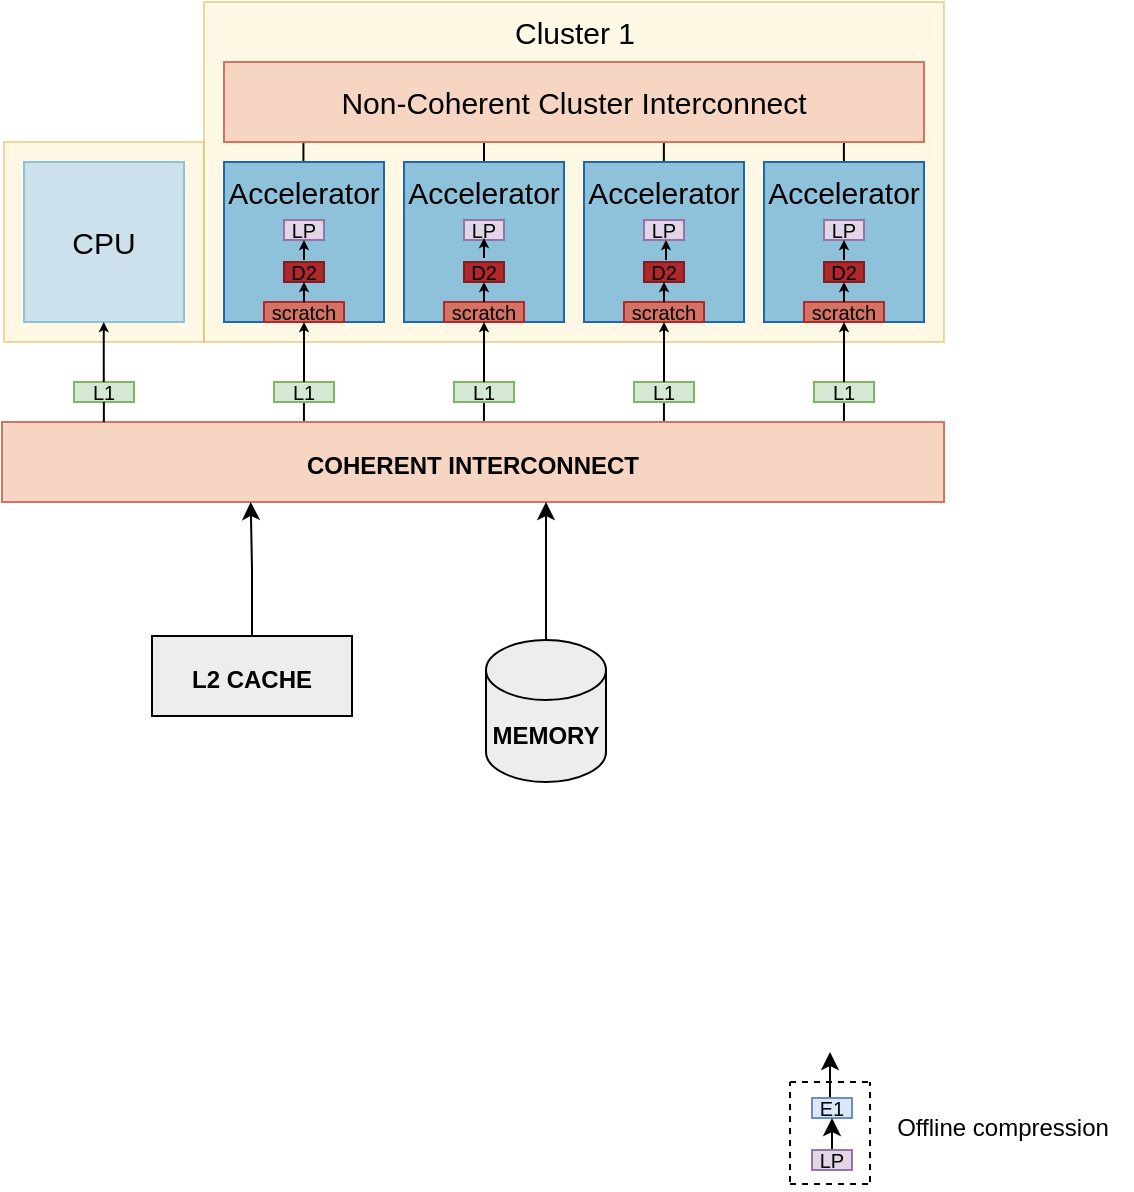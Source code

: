 <mxfile version="28.0.4">
  <diagram name="Page-1" id="mSCrcHiy_M-U9cj9anIV">
    <mxGraphModel dx="1042" dy="596" grid="1" gridSize="10" guides="1" tooltips="1" connect="1" arrows="1" fold="1" page="1" pageScale="1" pageWidth="850" pageHeight="1100" math="0" shadow="0">
      <root>
        <mxCell id="0" />
        <mxCell id="1" parent="0" />
        <mxCell id="SvVKt492CZ6028g6mfod-25" value="" style="rounded=0;whiteSpace=wrap;html=1;fontSize=12;opacity=50;fillColor=#fff2cc;strokeColor=#d6b656;" vertex="1" parent="1">
          <mxGeometry x="198" y="670" width="100" height="100" as="geometry" />
        </mxCell>
        <mxCell id="SvVKt492CZ6028g6mfod-26" value="" style="rounded=0;whiteSpace=wrap;html=1;fontSize=12;opacity=50;fillColor=#fff2cc;strokeColor=#d6b656;" vertex="1" parent="1">
          <mxGeometry x="298" y="600" width="370" height="170" as="geometry" />
        </mxCell>
        <mxCell id="SvVKt492CZ6028g6mfod-27" value="&lt;font style=&quot;font-size: 15px;&quot;&gt;CPU&lt;/font&gt;" style="whiteSpace=wrap;html=1;aspect=fixed;fillColor=#CDE1EC;strokeColor=#8EC1DA;" vertex="1" parent="1">
          <mxGeometry x="208" y="680" width="80" height="80" as="geometry" />
        </mxCell>
        <mxCell id="SvVKt492CZ6028g6mfod-28" value="" style="endArrow=none;html=1;entryX=0.75;entryY=1;entryDx=0;entryDy=0;fontSize=15;" edge="1" parent="1">
          <mxGeometry width="50" height="50" relative="1" as="geometry">
            <mxPoint x="527.94" y="680" as="sourcePoint" />
            <mxPoint x="527.94" y="640" as="targetPoint" />
          </mxGeometry>
        </mxCell>
        <mxCell id="SvVKt492CZ6028g6mfod-29" value="" style="endArrow=none;html=1;entryX=0.75;entryY=1;entryDx=0;entryDy=0;fontSize=15;" edge="1" parent="1">
          <mxGeometry width="50" height="50" relative="1" as="geometry">
            <mxPoint x="438" y="680" as="sourcePoint" />
            <mxPoint x="438" y="640" as="targetPoint" />
          </mxGeometry>
        </mxCell>
        <mxCell id="SvVKt492CZ6028g6mfod-30" value="" style="endArrow=none;html=1;entryX=0.75;entryY=1;entryDx=0;entryDy=0;fontSize=15;" edge="1" parent="1">
          <mxGeometry width="50" height="50" relative="1" as="geometry">
            <mxPoint x="347.71" y="680" as="sourcePoint" />
            <mxPoint x="347.71" y="640" as="targetPoint" />
          </mxGeometry>
        </mxCell>
        <mxCell id="SvVKt492CZ6028g6mfod-31" value="" style="endArrow=none;html=1;entryX=0.75;entryY=1;entryDx=0;entryDy=0;fontSize=15;" edge="1" parent="1">
          <mxGeometry width="50" height="50" relative="1" as="geometry">
            <mxPoint x="617.94" y="680" as="sourcePoint" />
            <mxPoint x="617.94" y="640" as="targetPoint" />
          </mxGeometry>
        </mxCell>
        <mxCell id="SvVKt492CZ6028g6mfod-32" value="&lt;p style=&quot;line-height: 460%; font-size: 10px;&quot;&gt;&lt;span style=&quot;font-size: 10px;&quot;&gt;L1&lt;/span&gt;&lt;/p&gt;" style="rounded=0;whiteSpace=wrap;html=1;fillColor=#d5e8d4;strokeColor=#82b366;fontSize=10;" vertex="1" parent="1">
          <mxGeometry x="233" y="790" width="30" height="10" as="geometry" />
        </mxCell>
        <mxCell id="SvVKt492CZ6028g6mfod-33" value="Non-Coherent Cluster Interconnect" style="rounded=0;whiteSpace=wrap;html=1;fillColor=#f6d6c2;strokeColor=#d47264;fontSize=15;" vertex="1" parent="1">
          <mxGeometry x="308" y="630" width="350" height="40" as="geometry" />
        </mxCell>
        <mxCell id="SvVKt492CZ6028g6mfod-34" style="edgeStyle=orthogonalEdgeStyle;rounded=0;orthogonalLoop=1;jettySize=auto;html=1;exitX=0.5;exitY=0;exitDx=0;exitDy=0;entryX=0.5;entryY=1;entryDx=0;entryDy=0;" edge="1" parent="1" source="SvVKt492CZ6028g6mfod-88">
          <mxGeometry relative="1" as="geometry">
            <mxPoint x="611" y="1125" as="targetPoint" />
          </mxGeometry>
        </mxCell>
        <mxCell id="SvVKt492CZ6028g6mfod-35" value="Cluster 1" style="text;html=1;strokeColor=none;fillColor=none;align=center;verticalAlign=middle;whiteSpace=wrap;rounded=0;fontSize=15;opacity=50;" vertex="1" parent="1">
          <mxGeometry x="450.5" y="600" width="65" height="30" as="geometry" />
        </mxCell>
        <mxCell id="SvVKt492CZ6028g6mfod-41" value="" style="endArrow=none;html=1;" edge="1" parent="1">
          <mxGeometry width="50" height="50" relative="1" as="geometry">
            <mxPoint x="437.97" y="810" as="sourcePoint" />
            <mxPoint x="437.97" y="800" as="targetPoint" />
          </mxGeometry>
        </mxCell>
        <mxCell id="SvVKt492CZ6028g6mfod-42" value="&lt;p style=&quot;line-height: 460%; font-size: 10px;&quot;&gt;&lt;span style=&quot;font-size: 10px;&quot;&gt;L1&lt;/span&gt;&lt;/p&gt;" style="rounded=0;whiteSpace=wrap;html=1;fillColor=#d5e8d4;strokeColor=#82b366;fontSize=10;" vertex="1" parent="1">
          <mxGeometry x="423" y="790" width="30" height="10" as="geometry" />
        </mxCell>
        <mxCell id="SvVKt492CZ6028g6mfod-43" value="" style="whiteSpace=wrap;html=1;aspect=fixed;fillColor=#8ec1da;strokeColor=#2066a8;" vertex="1" parent="1">
          <mxGeometry x="398" y="680" width="80" height="80" as="geometry" />
        </mxCell>
        <mxCell id="SvVKt492CZ6028g6mfod-44" value="&lt;p style=&quot;line-height: 690%; font-size: 10px;&quot;&gt;&lt;font style=&quot;font-size: 10px;&quot;&gt;scratch&lt;/font&gt;&lt;/p&gt;" style="rounded=0;whiteSpace=wrap;html=1;strokeColor=#AE282C;fillColor=#D47264;fontSize=10;" vertex="1" parent="1">
          <mxGeometry x="418" y="750" width="40" height="10" as="geometry" />
        </mxCell>
        <mxCell id="SvVKt492CZ6028g6mfod-45" value="&lt;font style=&quot;font-size: 15px;&quot;&gt;Accelerator&lt;/font&gt;" style="text;html=1;strokeColor=none;fillColor=none;align=center;verticalAlign=middle;whiteSpace=wrap;rounded=0;fontSize=15;" vertex="1" parent="1">
          <mxGeometry x="408" y="680" width="60" height="30" as="geometry" />
        </mxCell>
        <mxCell id="SvVKt492CZ6028g6mfod-46" style="edgeStyle=none;html=1;exitX=0.75;exitY=0;exitDx=0;exitDy=0;entryX=0.5;entryY=1;entryDx=0;entryDy=0;fontSize=10;endSize=2;" edge="1" parent="1" target="SvVKt492CZ6028g6mfod-44">
          <mxGeometry relative="1" as="geometry">
            <mxPoint x="438" y="790" as="sourcePoint" />
            <mxPoint x="438" y="780" as="targetPoint" />
          </mxGeometry>
        </mxCell>
        <mxCell id="SvVKt492CZ6028g6mfod-47" value="" style="endArrow=none;html=1;" edge="1" parent="1">
          <mxGeometry width="50" height="50" relative="1" as="geometry">
            <mxPoint x="347.97" y="810" as="sourcePoint" />
            <mxPoint x="347.97" y="800" as="targetPoint" />
          </mxGeometry>
        </mxCell>
        <mxCell id="SvVKt492CZ6028g6mfod-48" value="&lt;p style=&quot;line-height: 460%; font-size: 10px;&quot;&gt;&lt;span style=&quot;font-size: 10px;&quot;&gt;L1&lt;/span&gt;&lt;/p&gt;" style="rounded=0;whiteSpace=wrap;html=1;fillColor=#d5e8d4;strokeColor=#82b366;fontSize=10;" vertex="1" parent="1">
          <mxGeometry x="333" y="790" width="30" height="10" as="geometry" />
        </mxCell>
        <mxCell id="SvVKt492CZ6028g6mfod-49" value="" style="whiteSpace=wrap;html=1;aspect=fixed;fillColor=#8ec1da;strokeColor=#2066a8;" vertex="1" parent="1">
          <mxGeometry x="308" y="680" width="80" height="80" as="geometry" />
        </mxCell>
        <mxCell id="SvVKt492CZ6028g6mfod-50" value="&lt;p style=&quot;line-height: 690%; font-size: 10px;&quot;&gt;&lt;font style=&quot;font-size: 10px;&quot;&gt;scratch&lt;/font&gt;&lt;/p&gt;" style="rounded=0;whiteSpace=wrap;html=1;strokeColor=#AE282C;fillColor=#D47264;fontSize=10;" vertex="1" parent="1">
          <mxGeometry x="328" y="750" width="40" height="10" as="geometry" />
        </mxCell>
        <mxCell id="SvVKt492CZ6028g6mfod-51" value="&lt;font style=&quot;font-size: 15px;&quot;&gt;Accelerator&lt;/font&gt;" style="text;html=1;strokeColor=none;fillColor=none;align=center;verticalAlign=middle;whiteSpace=wrap;rounded=0;fontSize=15;" vertex="1" parent="1">
          <mxGeometry x="318" y="680" width="60" height="30" as="geometry" />
        </mxCell>
        <mxCell id="SvVKt492CZ6028g6mfod-52" style="edgeStyle=none;html=1;exitX=0.75;exitY=0;exitDx=0;exitDy=0;entryX=0.5;entryY=1;entryDx=0;entryDy=0;fontSize=10;endSize=2;" edge="1" parent="1" target="SvVKt492CZ6028g6mfod-50">
          <mxGeometry relative="1" as="geometry">
            <mxPoint x="348" y="790" as="sourcePoint" />
            <mxPoint x="348" y="780" as="targetPoint" />
          </mxGeometry>
        </mxCell>
        <mxCell id="SvVKt492CZ6028g6mfod-53" value="" style="endArrow=none;html=1;" edge="1" parent="1">
          <mxGeometry width="50" height="50" relative="1" as="geometry">
            <mxPoint x="527.97" y="810" as="sourcePoint" />
            <mxPoint x="527.97" y="800" as="targetPoint" />
          </mxGeometry>
        </mxCell>
        <mxCell id="SvVKt492CZ6028g6mfod-54" value="&lt;p style=&quot;line-height: 460%; font-size: 10px;&quot;&gt;&lt;span style=&quot;font-size: 10px;&quot;&gt;L1&lt;/span&gt;&lt;/p&gt;" style="rounded=0;whiteSpace=wrap;html=1;fillColor=#d5e8d4;strokeColor=#82b366;fontSize=10;" vertex="1" parent="1">
          <mxGeometry x="513" y="790" width="30" height="10" as="geometry" />
        </mxCell>
        <mxCell id="SvVKt492CZ6028g6mfod-55" value="" style="whiteSpace=wrap;html=1;aspect=fixed;fillColor=#8ec1da;strokeColor=#2066a8;" vertex="1" parent="1">
          <mxGeometry x="488" y="680" width="80" height="80" as="geometry" />
        </mxCell>
        <mxCell id="SvVKt492CZ6028g6mfod-56" value="&lt;p style=&quot;line-height: 690%; font-size: 10px;&quot;&gt;&lt;font style=&quot;font-size: 10px;&quot;&gt;scratch&lt;/font&gt;&lt;/p&gt;" style="rounded=0;whiteSpace=wrap;html=1;strokeColor=#AE282C;fillColor=#D47264;fontSize=10;" vertex="1" parent="1">
          <mxGeometry x="508" y="750" width="40" height="10" as="geometry" />
        </mxCell>
        <mxCell id="SvVKt492CZ6028g6mfod-57" value="&lt;font style=&quot;font-size: 15px;&quot;&gt;Accelerator&lt;/font&gt;" style="text;html=1;strokeColor=none;fillColor=none;align=center;verticalAlign=middle;whiteSpace=wrap;rounded=0;fontSize=15;" vertex="1" parent="1">
          <mxGeometry x="498" y="680" width="60" height="30" as="geometry" />
        </mxCell>
        <mxCell id="SvVKt492CZ6028g6mfod-58" style="edgeStyle=none;html=1;exitX=0.75;exitY=0;exitDx=0;exitDy=0;entryX=0.5;entryY=1;entryDx=0;entryDy=0;fontSize=10;endSize=2;" edge="1" parent="1" target="SvVKt492CZ6028g6mfod-56">
          <mxGeometry relative="1" as="geometry">
            <mxPoint x="528" y="790" as="sourcePoint" />
            <mxPoint x="528" y="780" as="targetPoint" />
          </mxGeometry>
        </mxCell>
        <mxCell id="SvVKt492CZ6028g6mfod-59" value="" style="endArrow=none;html=1;" edge="1" parent="1">
          <mxGeometry width="50" height="50" relative="1" as="geometry">
            <mxPoint x="617.97" y="810" as="sourcePoint" />
            <mxPoint x="617.97" y="800" as="targetPoint" />
          </mxGeometry>
        </mxCell>
        <mxCell id="SvVKt492CZ6028g6mfod-60" value="&lt;p style=&quot;line-height: 460%; font-size: 10px;&quot;&gt;&lt;span style=&quot;font-size: 10px;&quot;&gt;L1&lt;/span&gt;&lt;/p&gt;" style="rounded=0;whiteSpace=wrap;html=1;fillColor=#d5e8d4;strokeColor=#82b366;fontSize=10;" vertex="1" parent="1">
          <mxGeometry x="603" y="790" width="30" height="10" as="geometry" />
        </mxCell>
        <mxCell id="SvVKt492CZ6028g6mfod-61" value="" style="whiteSpace=wrap;html=1;aspect=fixed;fillColor=#8ec1da;strokeColor=#2066a8;" vertex="1" parent="1">
          <mxGeometry x="578" y="680" width="80" height="80" as="geometry" />
        </mxCell>
        <mxCell id="SvVKt492CZ6028g6mfod-62" value="&lt;p style=&quot;line-height: 690%; font-size: 10px;&quot;&gt;&lt;font style=&quot;font-size: 10px;&quot;&gt;scratch&lt;/font&gt;&lt;/p&gt;" style="rounded=0;whiteSpace=wrap;html=1;strokeColor=#AE282C;fillColor=#D47264;fontSize=10;" vertex="1" parent="1">
          <mxGeometry x="598" y="750" width="40" height="10" as="geometry" />
        </mxCell>
        <mxCell id="SvVKt492CZ6028g6mfod-63" value="&lt;font style=&quot;font-size: 15px;&quot;&gt;Accelerator&lt;/font&gt;" style="text;html=1;strokeColor=none;fillColor=none;align=center;verticalAlign=middle;whiteSpace=wrap;rounded=0;fontSize=15;" vertex="1" parent="1">
          <mxGeometry x="588" y="680" width="60" height="30" as="geometry" />
        </mxCell>
        <mxCell id="SvVKt492CZ6028g6mfod-64" style="edgeStyle=none;html=1;exitX=0.75;exitY=0;exitDx=0;exitDy=0;entryX=0.5;entryY=1;entryDx=0;entryDy=0;fontSize=10;endSize=2;" edge="1" parent="1" target="SvVKt492CZ6028g6mfod-62">
          <mxGeometry relative="1" as="geometry">
            <mxPoint x="618" y="790" as="sourcePoint" />
            <mxPoint x="618" y="780" as="targetPoint" />
          </mxGeometry>
        </mxCell>
        <mxCell id="SvVKt492CZ6028g6mfod-65" value="&lt;p style=&quot;line-height: 100%; font-size: 10px;&quot;&gt;&lt;span style=&quot;background-color: initial; font-size: 10px;&quot;&gt;D2&lt;/span&gt;&lt;/p&gt;" style="rounded=0;whiteSpace=wrap;html=1;strokeColor=#801D20;fillColor=#AE282C;align=center;fontSize=10;" vertex="1" parent="1">
          <mxGeometry x="608" y="730" width="20" height="10" as="geometry" />
        </mxCell>
        <mxCell id="SvVKt492CZ6028g6mfod-66" style="edgeStyle=none;html=1;exitX=0.75;exitY=0;exitDx=0;exitDy=0;entryX=0.5;entryY=1;entryDx=0;entryDy=0;fontSize=10;endSize=2;" edge="1" parent="1" target="SvVKt492CZ6028g6mfod-65">
          <mxGeometry relative="1" as="geometry">
            <mxPoint x="618" y="750" as="sourcePoint" />
          </mxGeometry>
        </mxCell>
        <mxCell id="SvVKt492CZ6028g6mfod-67" value="&lt;p style=&quot;line-height: 100%; font-size: 10px;&quot;&gt;&lt;span style=&quot;background-color: initial; font-size: 10px;&quot;&gt;D2&lt;/span&gt;&lt;/p&gt;" style="rounded=0;whiteSpace=wrap;html=1;strokeColor=#801D20;fillColor=#AE282C;align=center;fontSize=10;" vertex="1" parent="1">
          <mxGeometry x="518" y="730" width="20" height="10" as="geometry" />
        </mxCell>
        <mxCell id="SvVKt492CZ6028g6mfod-68" style="edgeStyle=none;html=1;exitX=0.75;exitY=0;exitDx=0;exitDy=0;entryX=0.5;entryY=1;entryDx=0;entryDy=0;fontSize=10;endSize=2;" edge="1" parent="1" target="SvVKt492CZ6028g6mfod-67">
          <mxGeometry relative="1" as="geometry">
            <mxPoint x="528" y="750" as="sourcePoint" />
          </mxGeometry>
        </mxCell>
        <mxCell id="SvVKt492CZ6028g6mfod-69" value="&lt;p style=&quot;line-height: 100%; font-size: 10px;&quot;&gt;&lt;span style=&quot;background-color: initial; font-size: 10px;&quot;&gt;D2&lt;/span&gt;&lt;/p&gt;" style="rounded=0;whiteSpace=wrap;html=1;strokeColor=#801D20;fillColor=#AE282C;align=center;fontSize=10;" vertex="1" parent="1">
          <mxGeometry x="428" y="730" width="20" height="10" as="geometry" />
        </mxCell>
        <mxCell id="SvVKt492CZ6028g6mfod-70" style="edgeStyle=none;html=1;exitX=0.75;exitY=0;exitDx=0;exitDy=0;entryX=0.5;entryY=1;entryDx=0;entryDy=0;fontSize=10;endSize=2;" edge="1" parent="1" target="SvVKt492CZ6028g6mfod-69">
          <mxGeometry relative="1" as="geometry">
            <mxPoint x="438" y="750" as="sourcePoint" />
          </mxGeometry>
        </mxCell>
        <mxCell id="SvVKt492CZ6028g6mfod-71" value="&lt;p style=&quot;line-height: 100%; font-size: 10px;&quot;&gt;&lt;span style=&quot;background-color: initial; font-size: 10px;&quot;&gt;D2&lt;/span&gt;&lt;/p&gt;" style="rounded=0;whiteSpace=wrap;html=1;strokeColor=#801D20;fillColor=#AE282C;align=center;fontSize=10;" vertex="1" parent="1">
          <mxGeometry x="338" y="730" width="20" height="10" as="geometry" />
        </mxCell>
        <mxCell id="SvVKt492CZ6028g6mfod-72" style="edgeStyle=none;html=1;exitX=0.75;exitY=0;exitDx=0;exitDy=0;entryX=0.5;entryY=1;entryDx=0;entryDy=0;fontSize=10;endSize=2;" edge="1" parent="1" target="SvVKt492CZ6028g6mfod-71">
          <mxGeometry relative="1" as="geometry">
            <mxPoint x="348" y="750" as="sourcePoint" />
          </mxGeometry>
        </mxCell>
        <mxCell id="SvVKt492CZ6028g6mfod-81" value="&lt;font style=&quot;font-size: 12px;&quot;&gt;&lt;b&gt;L2 CACHE&lt;/b&gt;&lt;/font&gt;" style="rounded=0;whiteSpace=wrap;html=1;fontSize=15;fillColor=#EDEDED;" vertex="1" parent="1">
          <mxGeometry x="272" y="917" width="100" height="40" as="geometry" />
        </mxCell>
        <mxCell id="SvVKt492CZ6028g6mfod-82" value="&lt;font style=&quot;font-size: 12px;&quot;&gt;&lt;b&gt;COHERENT INTERCONNECT&lt;/b&gt;&lt;/font&gt;" style="rounded=0;whiteSpace=wrap;html=1;fillColor=#F6D6C2;strokeColor=#D47264;fontSize=15;" vertex="1" parent="1">
          <mxGeometry x="197" y="810" width="471" height="40" as="geometry" />
        </mxCell>
        <mxCell id="SvVKt492CZ6028g6mfod-84" value="" style="endArrow=none;html=1;fontSize=9;" edge="1" parent="1">
          <mxGeometry width="50" height="50" relative="1" as="geometry">
            <mxPoint x="247.93" y="800" as="sourcePoint" />
            <mxPoint x="247.93" y="810" as="targetPoint" />
          </mxGeometry>
        </mxCell>
        <mxCell id="SvVKt492CZ6028g6mfod-88" value="&lt;p style=&quot;line-height: 100%; font-size: 10px;&quot;&gt;&lt;font style=&quot;font-size: 10px;&quot;&gt;E1&lt;/font&gt;&lt;/p&gt;" style="rounded=0;whiteSpace=wrap;html=1;strokeColor=#6c8ebf;fillColor=#dae8fc;fontSize=10;" vertex="1" parent="1">
          <mxGeometry x="602" y="1148" width="20" height="10" as="geometry" />
        </mxCell>
        <mxCell id="SvVKt492CZ6028g6mfod-89" style="edgeStyle=orthogonalEdgeStyle;rounded=0;orthogonalLoop=1;jettySize=auto;html=1;exitX=0.5;exitY=0;exitDx=0;exitDy=0;entryX=0.5;entryY=1;entryDx=0;entryDy=0;" edge="1" parent="1" source="SvVKt492CZ6028g6mfod-90" target="SvVKt492CZ6028g6mfod-88">
          <mxGeometry relative="1" as="geometry" />
        </mxCell>
        <mxCell id="SvVKt492CZ6028g6mfod-90" value="&lt;p style=&quot;line-height: 100%; font-size: 10px;&quot;&gt;&lt;font style=&quot;font-size: 10px;&quot;&gt;LP&lt;/font&gt;&lt;/p&gt;" style="rounded=0;whiteSpace=wrap;html=1;strokeColor=#9673a6;fillColor=#e1d5e7;fontSize=10;" vertex="1" parent="1">
          <mxGeometry x="602" y="1174" width="20" height="10" as="geometry" />
        </mxCell>
        <mxCell id="SvVKt492CZ6028g6mfod-93" value="&lt;p style=&quot;line-height: 100%; font-size: 10px;&quot;&gt;&lt;font style=&quot;font-size: 10px;&quot;&gt;LP&lt;/font&gt;&lt;/p&gt;" style="rounded=0;whiteSpace=wrap;html=1;strokeColor=#9673a6;fillColor=#e1d5e7;fontSize=10;" vertex="1" parent="1">
          <mxGeometry x="338" y="709" width="20" height="10" as="geometry" />
        </mxCell>
        <mxCell id="SvVKt492CZ6028g6mfod-94" value="&lt;p style=&quot;line-height: 100%; font-size: 10px;&quot;&gt;&lt;font style=&quot;font-size: 10px;&quot;&gt;LP&lt;/font&gt;&lt;/p&gt;" style="rounded=0;whiteSpace=wrap;html=1;strokeColor=#9673a6;fillColor=#e1d5e7;fontSize=10;" vertex="1" parent="1">
          <mxGeometry x="428" y="709" width="20" height="10" as="geometry" />
        </mxCell>
        <mxCell id="SvVKt492CZ6028g6mfod-95" value="&lt;p style=&quot;line-height: 100%; font-size: 10px;&quot;&gt;&lt;font style=&quot;font-size: 10px;&quot;&gt;LP&lt;/font&gt;&lt;/p&gt;" style="rounded=0;whiteSpace=wrap;html=1;strokeColor=#9673a6;fillColor=#e1d5e7;fontSize=10;" vertex="1" parent="1">
          <mxGeometry x="518" y="709" width="20" height="10" as="geometry" />
        </mxCell>
        <mxCell id="SvVKt492CZ6028g6mfod-96" value="&lt;p style=&quot;line-height: 100%; font-size: 10px;&quot;&gt;&lt;font style=&quot;font-size: 10px;&quot;&gt;LP&lt;/font&gt;&lt;/p&gt;" style="rounded=0;whiteSpace=wrap;html=1;strokeColor=#9673a6;fillColor=#e1d5e7;fontSize=10;" vertex="1" parent="1">
          <mxGeometry x="608" y="709" width="20" height="10" as="geometry" />
        </mxCell>
        <mxCell id="SvVKt492CZ6028g6mfod-97" style="edgeStyle=none;html=1;exitX=0.75;exitY=0;exitDx=0;exitDy=0;entryX=0.5;entryY=1;entryDx=0;entryDy=0;fontSize=10;endSize=2;" edge="1" parent="1">
          <mxGeometry relative="1" as="geometry">
            <mxPoint x="348" y="729" as="sourcePoint" />
            <mxPoint x="348" y="719" as="targetPoint" />
          </mxGeometry>
        </mxCell>
        <mxCell id="SvVKt492CZ6028g6mfod-98" style="edgeStyle=none;html=1;exitX=0.75;exitY=0;exitDx=0;exitDy=0;entryX=0.5;entryY=1;entryDx=0;entryDy=0;fontSize=10;endSize=2;" edge="1" parent="1">
          <mxGeometry relative="1" as="geometry">
            <mxPoint x="438" y="728" as="sourcePoint" />
            <mxPoint x="438" y="718" as="targetPoint" />
          </mxGeometry>
        </mxCell>
        <mxCell id="SvVKt492CZ6028g6mfod-99" style="edgeStyle=none;html=1;exitX=0.75;exitY=0;exitDx=0;exitDy=0;entryX=0.5;entryY=1;entryDx=0;entryDy=0;fontSize=10;endSize=2;" edge="1" parent="1">
          <mxGeometry relative="1" as="geometry">
            <mxPoint x="529" y="729" as="sourcePoint" />
            <mxPoint x="529" y="719" as="targetPoint" />
          </mxGeometry>
        </mxCell>
        <mxCell id="SvVKt492CZ6028g6mfod-100" style="edgeStyle=none;html=1;exitX=0.75;exitY=0;exitDx=0;exitDy=0;entryX=0.5;entryY=1;entryDx=0;entryDy=0;fontSize=10;endSize=2;" edge="1" parent="1">
          <mxGeometry relative="1" as="geometry">
            <mxPoint x="618" y="729" as="sourcePoint" />
            <mxPoint x="618" y="719" as="targetPoint" />
          </mxGeometry>
        </mxCell>
        <mxCell id="SvVKt492CZ6028g6mfod-102" style="edgeStyle=none;html=1;exitX=0.75;exitY=0;exitDx=0;exitDy=0;entryX=0.5;entryY=1;entryDx=0;entryDy=0;fontSize=10;endSize=2;" edge="1" parent="1">
          <mxGeometry relative="1" as="geometry">
            <mxPoint x="247.88" y="790" as="sourcePoint" />
            <mxPoint x="247.88" y="760" as="targetPoint" />
          </mxGeometry>
        </mxCell>
        <mxCell id="SvVKt492CZ6028g6mfod-104" style="edgeStyle=orthogonalEdgeStyle;rounded=0;orthogonalLoop=1;jettySize=auto;html=1;exitX=0.5;exitY=0;exitDx=0;exitDy=0;entryX=0.264;entryY=1;entryDx=0;entryDy=0;entryPerimeter=0;" edge="1" parent="1" source="SvVKt492CZ6028g6mfod-81" target="SvVKt492CZ6028g6mfod-82">
          <mxGeometry relative="1" as="geometry" />
        </mxCell>
        <mxCell id="SvVKt492CZ6028g6mfod-105" value="" style="endArrow=none;dashed=1;html=1;rounded=0;" edge="1" parent="1">
          <mxGeometry width="50" height="50" relative="1" as="geometry">
            <mxPoint x="591" y="1140" as="sourcePoint" />
            <mxPoint x="633" y="1140" as="targetPoint" />
          </mxGeometry>
        </mxCell>
        <mxCell id="SvVKt492CZ6028g6mfod-106" value="" style="endArrow=none;dashed=1;html=1;rounded=0;" edge="1" parent="1">
          <mxGeometry width="50" height="50" relative="1" as="geometry">
            <mxPoint x="591" y="1191" as="sourcePoint" />
            <mxPoint x="631" y="1191" as="targetPoint" />
          </mxGeometry>
        </mxCell>
        <mxCell id="SvVKt492CZ6028g6mfod-107" value="" style="endArrow=none;dashed=1;html=1;rounded=0;" edge="1" parent="1">
          <mxGeometry width="50" height="50" relative="1" as="geometry">
            <mxPoint x="591" y="1190" as="sourcePoint" />
            <mxPoint x="591" y="1140" as="targetPoint" />
          </mxGeometry>
        </mxCell>
        <mxCell id="SvVKt492CZ6028g6mfod-108" value="" style="endArrow=none;dashed=1;html=1;rounded=0;" edge="1" parent="1">
          <mxGeometry width="50" height="50" relative="1" as="geometry">
            <mxPoint x="631" y="1190" as="sourcePoint" />
            <mxPoint x="631" y="1140" as="targetPoint" />
          </mxGeometry>
        </mxCell>
        <mxCell id="SvVKt492CZ6028g6mfod-109" value="Offline compression" style="text;html=1;align=center;verticalAlign=middle;resizable=0;points=[];autosize=1;strokeColor=none;fillColor=none;" vertex="1" parent="1">
          <mxGeometry x="632" y="1148" width="130" height="30" as="geometry" />
        </mxCell>
        <mxCell id="SvVKt492CZ6028g6mfod-125" value="&lt;b&gt;MEMORY&lt;/b&gt;" style="shape=cylinder3;whiteSpace=wrap;html=1;boundedLbl=1;backgroundOutline=1;size=15;fillColor=light-dark(#ededed, #ededed);" vertex="1" parent="1">
          <mxGeometry x="439" y="919" width="60" height="71" as="geometry" />
        </mxCell>
        <mxCell id="SvVKt492CZ6028g6mfod-126" style="edgeStyle=orthogonalEdgeStyle;rounded=0;orthogonalLoop=1;jettySize=auto;html=1;exitX=0.5;exitY=0;exitDx=0;exitDy=0;exitPerimeter=0;" edge="1" parent="1" source="SvVKt492CZ6028g6mfod-125">
          <mxGeometry relative="1" as="geometry">
            <mxPoint x="469" y="850" as="targetPoint" />
          </mxGeometry>
        </mxCell>
      </root>
    </mxGraphModel>
  </diagram>
</mxfile>
